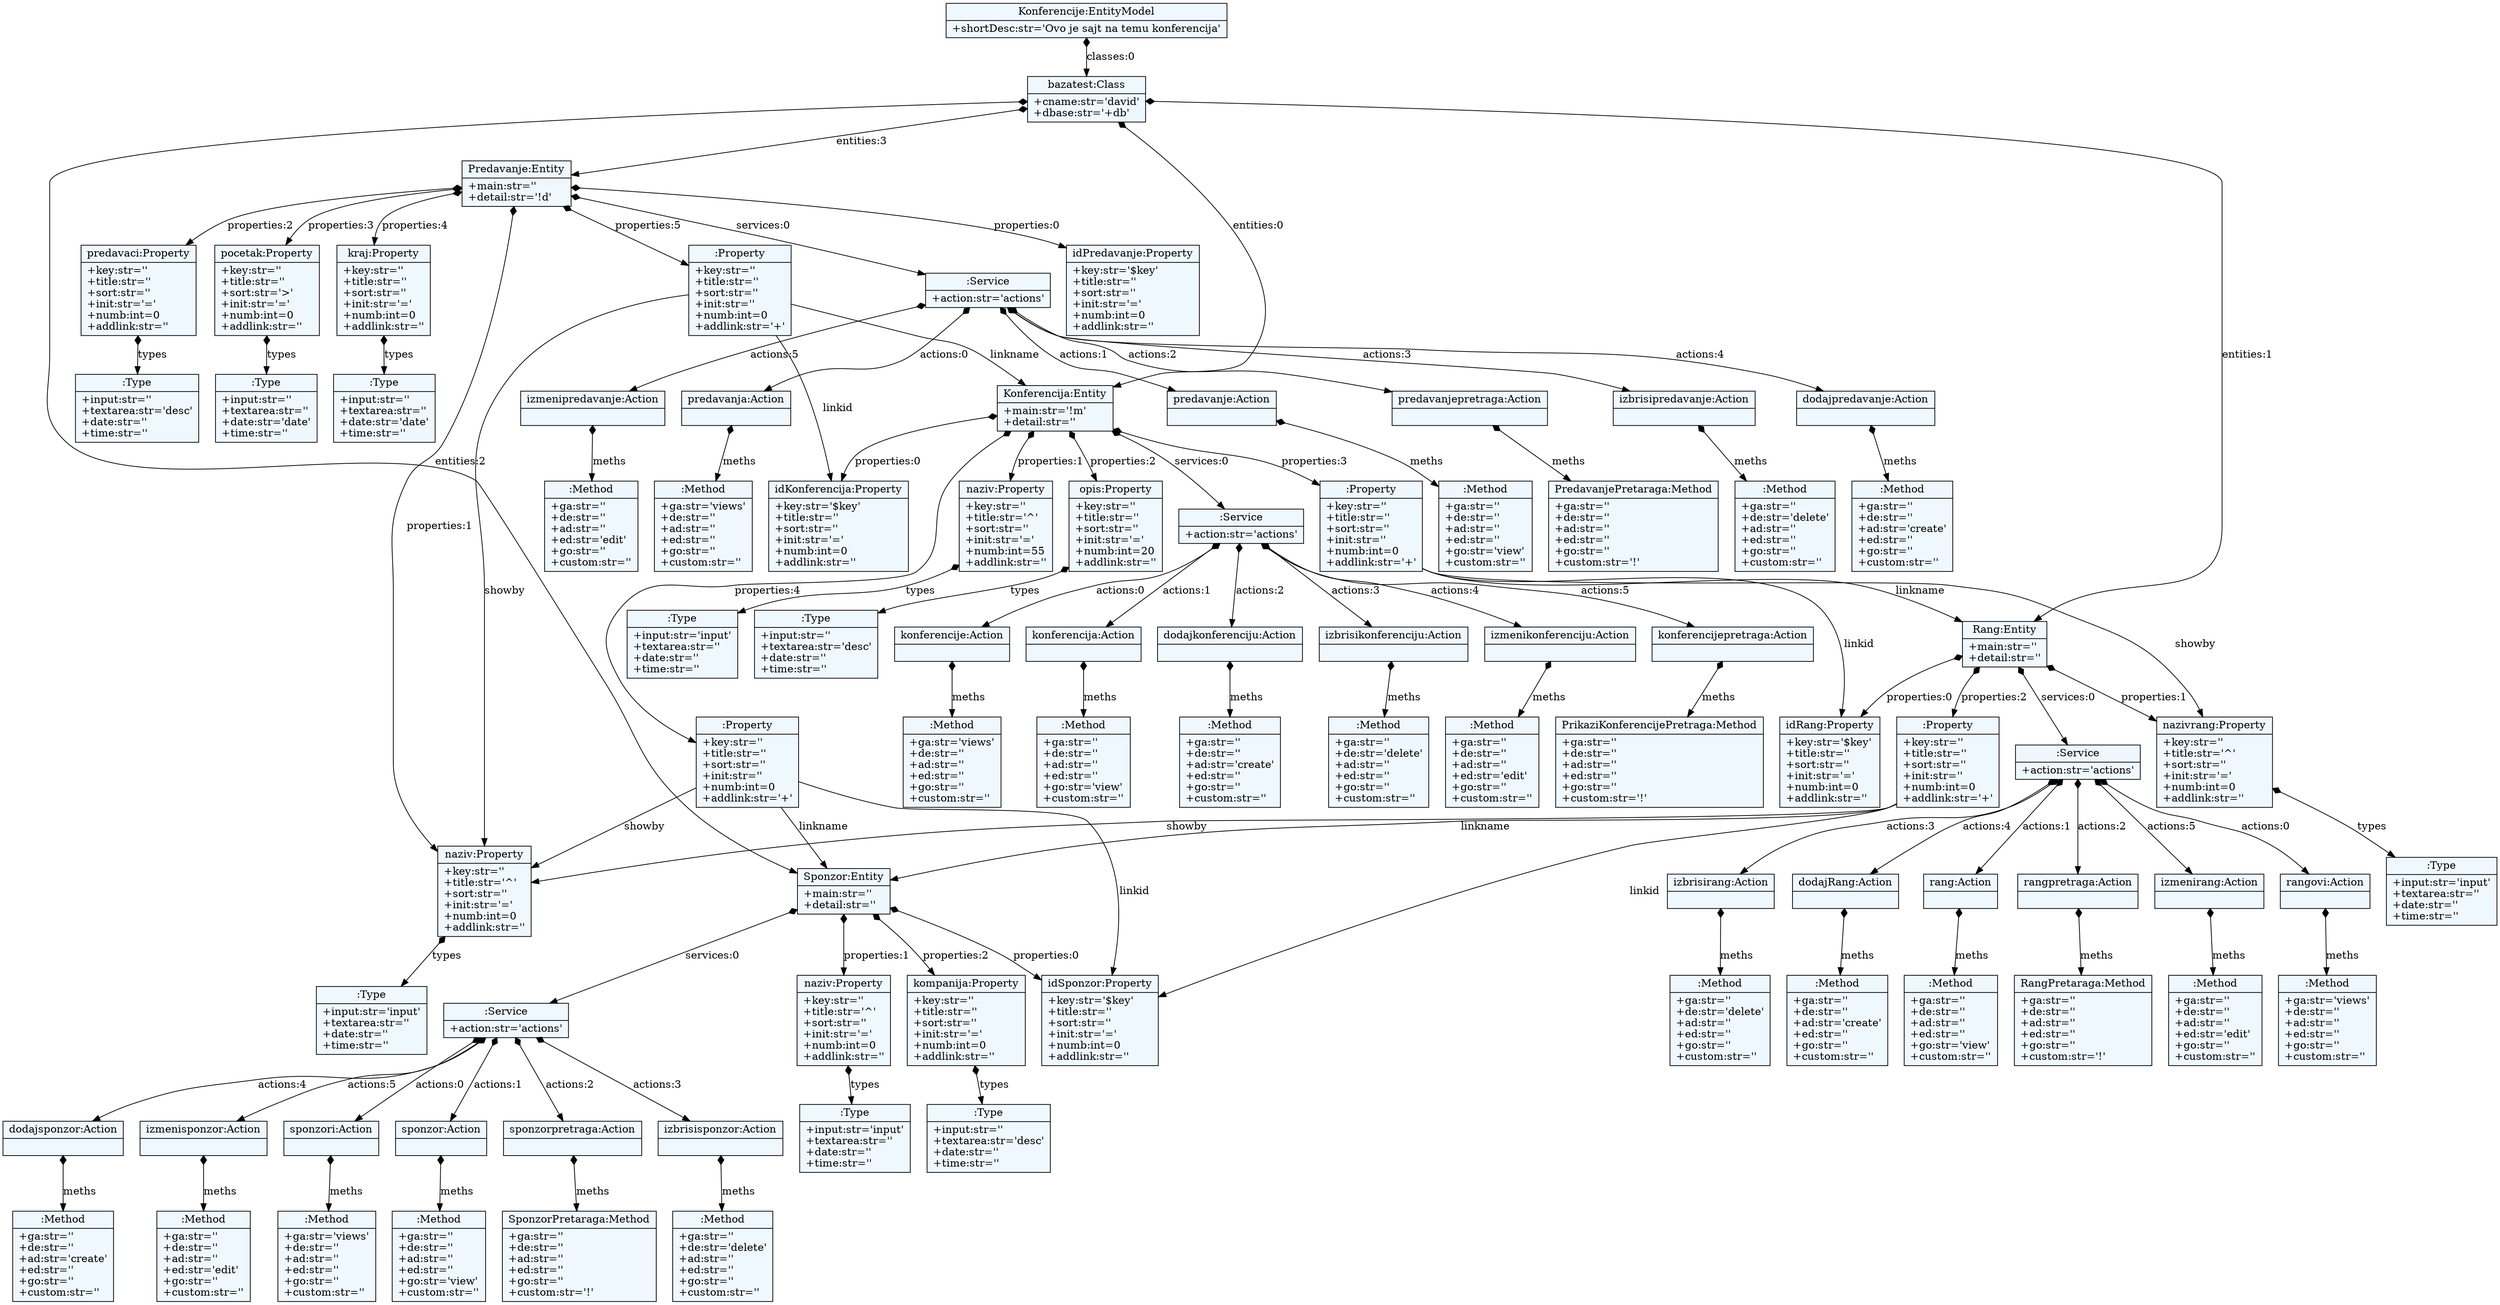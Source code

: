 
    digraph xtext {
    fontname = "Bitstream Vera Sans"
    fontsize = 8
    node[
        shape=record,
        style=filled,
        fillcolor=aliceblue
    ]
    nodesep = 0.3
    edge[dir=black,arrowtail=empty]


49246288 -> 49247440 [label="classes:0" arrowtail=diamond dir=both]
49247440 -> 49246992 [label="entities:0" arrowtail=diamond dir=both]
49246992 -> 49246480 [label="properties:0" arrowtail=diamond dir=both]
49246480[label="{idKonferencija:Property|+key:str='$key'\l+title:str=''\l+sort:str=''\l+init:str='='\l+numb:int=0\l+addlink:str=''\l}"]
49246992 -> 49246256 [label="properties:1" arrowtail=diamond dir=both]
49246256 -> 49247952 [label="types" arrowtail=diamond dir=both]
49247952[label="{:Type|+input:str='input'\l+textarea:str=''\l+date:str=''\l+time:str=''\l}"]
49246256[label="{naziv:Property|+key:str=''\l+title:str='^'\l+sort:str=''\l+init:str='='\l+numb:int=55\l+addlink:str=''\l}"]
49246992 -> 49247568 [label="properties:2" arrowtail=diamond dir=both]
49247568 -> 49249712 [label="types" arrowtail=diamond dir=both]
49249712[label="{:Type|+input:str=''\l+textarea:str='desc'\l+date:str=''\l+time:str=''\l}"]
49247568[label="{opis:Property|+key:str=''\l+title:str=''\l+sort:str=''\l+init:str='='\l+numb:int=20\l+addlink:str=''\l}"]
49246992 -> 49247824 [label="properties:3" arrowtail=diamond dir=both]
49247824 -> 49246736 [label="linkname" ]
49246736 -> 49017520 [label="properties:0" arrowtail=diamond dir=both]
49017520[label="{idRang:Property|+key:str='$key'\l+title:str=''\l+sort:str=''\l+init:str='='\l+numb:int=0\l+addlink:str=''\l}"]
49246736 -> 49017936 [label="properties:1" arrowtail=diamond dir=both]
49017936 -> 49018032 [label="types" arrowtail=diamond dir=both]
49018032[label="{:Type|+input:str='input'\l+textarea:str=''\l+date:str=''\l+time:str=''\l}"]
49017936[label="{nazivrang:Property|+key:str=''\l+title:str='^'\l+sort:str=''\l+init:str='='\l+numb:int=0\l+addlink:str=''\l}"]
49246736 -> 49018064 [label="properties:2" arrowtail=diamond dir=both]
49018064 -> 49246608 [label="linkname" ]
49246608 -> 49018224 [label="properties:0" arrowtail=diamond dir=both]
49018224[label="{idSponzor:Property|+key:str='$key'\l+title:str=''\l+sort:str=''\l+init:str='='\l+numb:int=0\l+addlink:str=''\l}"]
49246608 -> 49018640 [label="properties:1" arrowtail=diamond dir=both]
49018640 -> 49018736 [label="types" arrowtail=diamond dir=both]
49018736[label="{:Type|+input:str='input'\l+textarea:str=''\l+date:str=''\l+time:str=''\l}"]
49018640[label="{naziv:Property|+key:str=''\l+title:str='^'\l+sort:str=''\l+init:str='='\l+numb:int=0\l+addlink:str=''\l}"]
49246608 -> 49018768 [label="properties:2" arrowtail=diamond dir=both]
49018768 -> 49018896 [label="types" arrowtail=diamond dir=both]
49018896[label="{:Type|+input:str=''\l+textarea:str='desc'\l+date:str=''\l+time:str=''\l}"]
49018768[label="{kompanija:Property|+key:str=''\l+title:str=''\l+sort:str=''\l+init:str='='\l+numb:int=0\l+addlink:str=''\l}"]
49246608 -> 49018800 [label="services:0" arrowtail=diamond dir=both]
49018800 -> 49018832 [label="actions:0" arrowtail=diamond dir=both]
49018832 -> 49019024 [label="meths" arrowtail=diamond dir=both]
49019024[label="{:Method|+ga:str='views'\l+de:str=''\l+ad:str=''\l+ed:str=''\l+go:str=''\l+custom:str=''\l}"]
49018832[label="{sponzori:Action|}"]
49018800 -> 49018928 [label="actions:1" arrowtail=diamond dir=both]
49018928 -> 49019120 [label="meths" arrowtail=diamond dir=both]
49019120[label="{:Method|+ga:str=''\l+de:str=''\l+ad:str=''\l+ed:str=''\l+go:str='view'\l+custom:str=''\l}"]
49018928[label="{sponzor:Action|}"]
49018800 -> 49018992 [label="actions:2" arrowtail=diamond dir=both]
49018992 -> 49019184 [label="meths" arrowtail=diamond dir=both]
49019184[label="{SponzorPretaraga:Method|+ga:str=''\l+de:str=''\l+ad:str=''\l+ed:str=''\l+go:str=''\l+custom:str='!'\l}"]
49018992[label="{sponzorpretraga:Action|}"]
49018800 -> 49019056 [label="actions:3" arrowtail=diamond dir=both]
49019056 -> 49019216 [label="meths" arrowtail=diamond dir=both]
49019216[label="{:Method|+ga:str=''\l+de:str='delete'\l+ad:str=''\l+ed:str=''\l+go:str=''\l+custom:str=''\l}"]
49019056[label="{izbrisisponzor:Action|}"]
49018800 -> 49019088 [label="actions:4" arrowtail=diamond dir=both]
49019088 -> 49019312 [label="meths" arrowtail=diamond dir=both]
49019312[label="{:Method|+ga:str=''\l+de:str=''\l+ad:str='create'\l+ed:str=''\l+go:str=''\l+custom:str=''\l}"]
49019088[label="{dodajsponzor:Action|}"]
49018800 -> 49019248 [label="actions:5" arrowtail=diamond dir=both]
49019248 -> 49019344 [label="meths" arrowtail=diamond dir=both]
49019344[label="{:Method|+ga:str=''\l+de:str=''\l+ad:str=''\l+ed:str='edit'\l+go:str=''\l+custom:str=''\l}"]
49019248[label="{izmenisponzor:Action|}"]
49018800[label="{:Service|+action:str='actions'\l}"]
49246608[label="{Sponzor:Entity|+main:str=''\l+detail:str=''\l}"]
49018064 -> 49018224 [label="linkid" ]
49018064 -> 49019280 [label="showby" ]
49019280 -> 49019376 [label="types" arrowtail=diamond dir=both]
49019376[label="{:Type|+input:str='input'\l+textarea:str=''\l+date:str=''\l+time:str=''\l}"]
49019280[label="{naziv:Property|+key:str=''\l+title:str='^'\l+sort:str=''\l+init:str='='\l+numb:int=0\l+addlink:str=''\l}"]
49018064[label="{:Property|+key:str=''\l+title:str=''\l+sort:str=''\l+init:str=''\l+numb:int=0\l+addlink:str='+'\l}"]
49246736 -> 49018128 [label="services:0" arrowtail=diamond dir=both]
49018128 -> 49018256 [label="actions:0" arrowtail=diamond dir=both]
49018256 -> 49018384 [label="meths" arrowtail=diamond dir=both]
49018384[label="{:Method|+ga:str='views'\l+de:str=''\l+ad:str=''\l+ed:str=''\l+go:str=''\l+custom:str=''\l}"]
49018256[label="{rangovi:Action|}"]
49018128 -> 49018320 [label="actions:1" arrowtail=diamond dir=both]
49018320 -> 49018480 [label="meths" arrowtail=diamond dir=both]
49018480[label="{:Method|+ga:str=''\l+de:str=''\l+ad:str=''\l+ed:str=''\l+go:str='view'\l+custom:str=''\l}"]
49018320[label="{rang:Action|}"]
49018128 -> 49018352 [label="actions:2" arrowtail=diamond dir=both]
49018352 -> 49018544 [label="meths" arrowtail=diamond dir=both]
49018544[label="{RangPretaraga:Method|+ga:str=''\l+de:str=''\l+ad:str=''\l+ed:str=''\l+go:str=''\l+custom:str='!'\l}"]
49018352[label="{rangpretraga:Action|}"]
49018128 -> 49018416 [label="actions:3" arrowtail=diamond dir=both]
49018416 -> 49018576 [label="meths" arrowtail=diamond dir=both]
49018576[label="{:Method|+ga:str=''\l+de:str='delete'\l+ad:str=''\l+ed:str=''\l+go:str=''\l+custom:str=''\l}"]
49018416[label="{izbrisirang:Action|}"]
49018128 -> 49018448 [label="actions:4" arrowtail=diamond dir=both]
49018448 -> 49018672 [label="meths" arrowtail=diamond dir=both]
49018672[label="{:Method|+ga:str=''\l+de:str=''\l+ad:str='create'\l+ed:str=''\l+go:str=''\l+custom:str=''\l}"]
49018448[label="{dodajRang:Action|}"]
49018128 -> 49018608 [label="actions:5" arrowtail=diamond dir=both]
49018608 -> 49018704 [label="meths" arrowtail=diamond dir=both]
49018704[label="{:Method|+ga:str=''\l+de:str=''\l+ad:str=''\l+ed:str='edit'\l+go:str=''\l+custom:str=''\l}"]
49018608[label="{izmenirang:Action|}"]
49018128[label="{:Service|+action:str='actions'\l}"]
49246736[label="{Rang:Entity|+main:str=''\l+detail:str=''\l}"]
49247824 -> 49017520 [label="linkid" ]
49247824 -> 49017936 [label="showby" ]
49247824[label="{:Property|+key:str=''\l+title:str=''\l+sort:str=''\l+init:str=''\l+numb:int=0\l+addlink:str='+'\l}"]
49246992 -> 49247696 [label="properties:4" arrowtail=diamond dir=both]
49247696 -> 49246608 [label="linkname" ]
49247696 -> 49018224 [label="linkid" ]
49247696 -> 49019280 [label="showby" ]
49247696[label="{:Property|+key:str=''\l+title:str=''\l+sort:str=''\l+init:str=''\l+numb:int=0\l+addlink:str='+'\l}"]
49246992 -> 49017104 [label="services:0" arrowtail=diamond dir=both]
49017104 -> 49017456 [label="actions:0" arrowtail=diamond dir=both]
49017456 -> 49017680 [label="meths" arrowtail=diamond dir=both]
49017680[label="{:Method|+ga:str='views'\l+de:str=''\l+ad:str=''\l+ed:str=''\l+go:str=''\l+custom:str=''\l}"]
49017456[label="{konferencije:Action|}"]
49017104 -> 49017616 [label="actions:1" arrowtail=diamond dir=both]
49017616 -> 49017776 [label="meths" arrowtail=diamond dir=both]
49017776[label="{:Method|+ga:str=''\l+de:str=''\l+ad:str=''\l+ed:str=''\l+go:str='view'\l+custom:str=''\l}"]
49017616[label="{konferencija:Action|}"]
49017104 -> 49017648 [label="actions:2" arrowtail=diamond dir=both]
49017648 -> 49017840 [label="meths" arrowtail=diamond dir=both]
49017840[label="{:Method|+ga:str=''\l+de:str=''\l+ad:str='create'\l+ed:str=''\l+go:str=''\l+custom:str=''\l}"]
49017648[label="{dodajkonferenciju:Action|}"]
49017104 -> 49017712 [label="actions:3" arrowtail=diamond dir=both]
49017712 -> 49017904 [label="meths" arrowtail=diamond dir=both]
49017904[label="{:Method|+ga:str=''\l+de:str='delete'\l+ad:str=''\l+ed:str=''\l+go:str=''\l+custom:str=''\l}"]
49017712[label="{izbrisikonferenciju:Action|}"]
49017104 -> 49017744 [label="actions:4" arrowtail=diamond dir=both]
49017744 -> 49017968 [label="meths" arrowtail=diamond dir=both]
49017968[label="{:Method|+ga:str=''\l+de:str=''\l+ad:str=''\l+ed:str='edit'\l+go:str=''\l+custom:str=''\l}"]
49017744[label="{izmenikonferenciju:Action|}"]
49017104 -> 49017872 [label="actions:5" arrowtail=diamond dir=both]
49017872 -> 49018000 [label="meths" arrowtail=diamond dir=both]
49018000[label="{PrikaziKonferencijePretraga:Method|+ga:str=''\l+de:str=''\l+ad:str=''\l+ed:str=''\l+go:str=''\l+custom:str='!'\l}"]
49017872[label="{konferencijepretraga:Action|}"]
49017104[label="{:Service|+action:str='actions'\l}"]
49246992[label="{Konferencija:Entity|+main:str='!m'\l+detail:str=''\l}"]
49247440 -> 49246736 [label="entities:1" arrowtail=diamond dir=both]
49247440 -> 49246608 [label="entities:2" arrowtail=diamond dir=both]
49247440 -> 49017488 [label="entities:3" arrowtail=diamond dir=both]
49017488 -> 49018960 [label="properties:0" arrowtail=diamond dir=both]
49018960[label="{idPredavanje:Property|+key:str='$key'\l+title:str=''\l+sort:str=''\l+init:str='='\l+numb:int=0\l+addlink:str=''\l}"]
49017488 -> 49019280 [label="properties:1" arrowtail=diamond dir=both]
49017488 -> 49019408 [label="properties:2" arrowtail=diamond dir=both]
49019408 -> 49019536 [label="types" arrowtail=diamond dir=both]
49019536[label="{:Type|+input:str=''\l+textarea:str='desc'\l+date:str=''\l+time:str=''\l}"]
49019408[label="{predavaci:Property|+key:str=''\l+title:str=''\l+sort:str=''\l+init:str='='\l+numb:int=0\l+addlink:str=''\l}"]
49017488 -> 49019440 [label="properties:3" arrowtail=diamond dir=both]
49019440 -> 49019472 [label="types" arrowtail=diamond dir=both]
49019472[label="{:Type|+input:str=''\l+textarea:str=''\l+date:str='date'\l+time:str=''\l}"]
49019440[label="{pocetak:Property|+key:str=''\l+title:str=''\l+sort:str='\>'\l+init:str='='\l+numb:int=0\l+addlink:str=''\l}"]
49017488 -> 49019504 [label="properties:4" arrowtail=diamond dir=both]
49019504 -> 49019664 [label="types" arrowtail=diamond dir=both]
49019664[label="{:Type|+input:str=''\l+textarea:str=''\l+date:str='date'\l+time:str=''\l}"]
49019504[label="{kraj:Property|+key:str=''\l+title:str=''\l+sort:str=''\l+init:str='='\l+numb:int=0\l+addlink:str=''\l}"]
49017488 -> 49019632 [label="properties:5" arrowtail=diamond dir=both]
49019632 -> 49246992 [label="linkname" ]
49019632 -> 49246480 [label="linkid" ]
49019632 -> 49019280 [label="showby" ]
49019632[label="{:Property|+key:str=''\l+title:str=''\l+sort:str=''\l+init:str=''\l+numb:int=0\l+addlink:str='+'\l}"]
49017488 -> 49019600 [label="services:0" arrowtail=diamond dir=both]
49019600 -> 49019824 [label="actions:0" arrowtail=diamond dir=both]
49019824 -> 49019952 [label="meths" arrowtail=diamond dir=both]
49019952[label="{:Method|+ga:str='views'\l+de:str=''\l+ad:str=''\l+ed:str=''\l+go:str=''\l+custom:str=''\l}"]
49019824[label="{predavanja:Action|}"]
49019600 -> 49019888 [label="actions:1" arrowtail=diamond dir=both]
49019888 -> 49020048 [label="meths" arrowtail=diamond dir=both]
49020048[label="{:Method|+ga:str=''\l+de:str=''\l+ad:str=''\l+ed:str=''\l+go:str='view'\l+custom:str=''\l}"]
49019888[label="{predavanje:Action|}"]
49019600 -> 49019920 [label="actions:2" arrowtail=diamond dir=both]
49019920 -> 49020112 [label="meths" arrowtail=diamond dir=both]
49020112[label="{PredavanjePretaraga:Method|+ga:str=''\l+de:str=''\l+ad:str=''\l+ed:str=''\l+go:str=''\l+custom:str='!'\l}"]
49019920[label="{predavanjepretraga:Action|}"]
49019600 -> 49019984 [label="actions:3" arrowtail=diamond dir=both]
49019984 -> 49020144 [label="meths" arrowtail=diamond dir=both]
49020144[label="{:Method|+ga:str=''\l+de:str='delete'\l+ad:str=''\l+ed:str=''\l+go:str=''\l+custom:str=''\l}"]
49019984[label="{izbrisipredavanje:Action|}"]
49019600 -> 49020016 [label="actions:4" arrowtail=diamond dir=both]
49020016 -> 49020240 [label="meths" arrowtail=diamond dir=both]
49020240[label="{:Method|+ga:str=''\l+de:str=''\l+ad:str='create'\l+ed:str=''\l+go:str=''\l+custom:str=''\l}"]
49020016[label="{dodajpredavanje:Action|}"]
49019600 -> 49020176 [label="actions:5" arrowtail=diamond dir=both]
49020176 -> 49020272 [label="meths" arrowtail=diamond dir=both]
49020272[label="{:Method|+ga:str=''\l+de:str=''\l+ad:str=''\l+ed:str='edit'\l+go:str=''\l+custom:str=''\l}"]
49020176[label="{izmenipredavanje:Action|}"]
49019600[label="{:Service|+action:str='actions'\l}"]
49017488[label="{Predavanje:Entity|+main:str=''\l+detail:str='!d'\l}"]
49247440[label="{bazatest:Class|+cname:str='david'\l+dbase:str='+db'\l}"]
49246288[label="{Konferencije:EntityModel|+shortDesc:str='Ovo je sajt na temu konferencija'\l}"]

}
